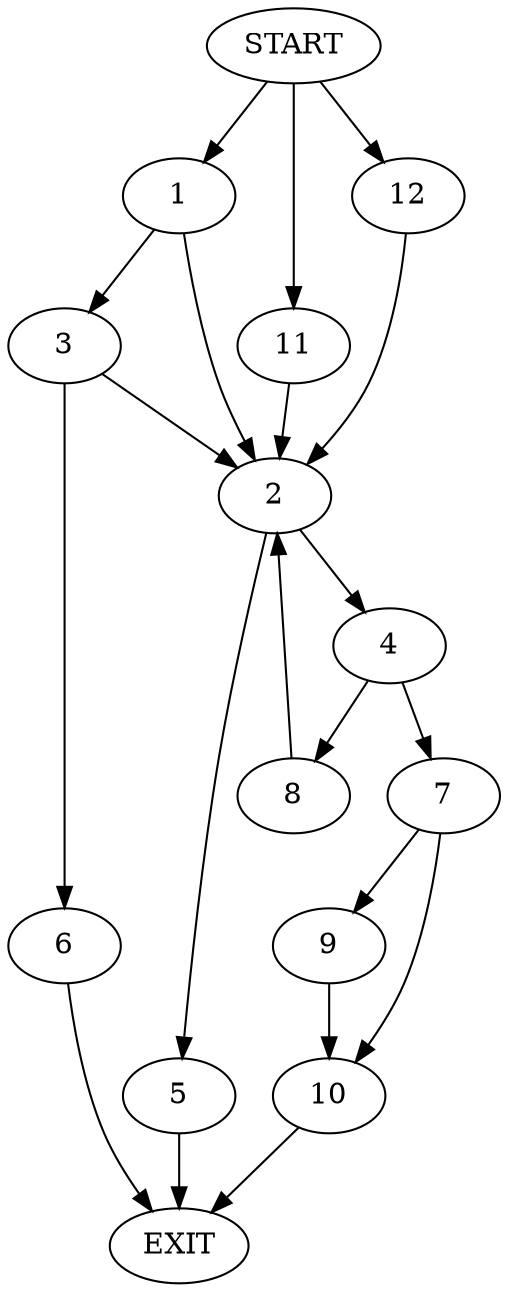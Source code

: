 digraph {
0 [label="START"]
13 [label="EXIT"]
0 -> 1
1 -> 2
1 -> 3
2 -> 4
2 -> 5
3 -> 6
3 -> 2
6 -> 13
4 -> 7
4 -> 8
5 -> 13
8 -> 2
7 -> 9
7 -> 10
10 -> 13
9 -> 10
0 -> 11
11 -> 2
0 -> 12
12 -> 2
}

